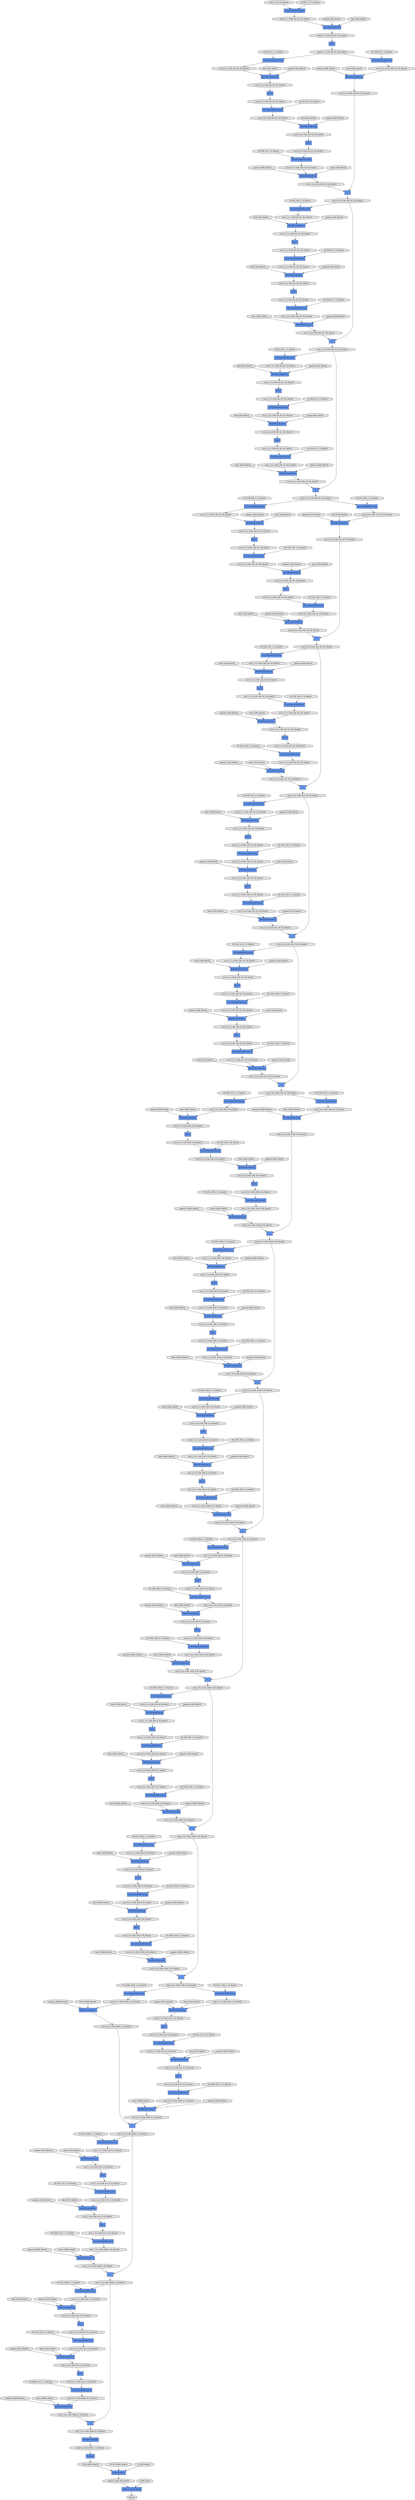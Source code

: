 digraph graphname{rankdir=TB;140520264925296 [label="gamma: (512), float32",shape="octagon",fillcolor="#E0E0E0",style="filled"];140520264794368 [label="beta: (128), float32",shape="octagon",fillcolor="#E0E0E0",style="filled"];140520264925728 [label="beta: (512), float32",shape="octagon",fillcolor="#E0E0E0",style="filled"];140520264794752 [label="W: (512, 128, 1, 1), float32",shape="octagon",fillcolor="#E0E0E0",style="filled"];140520264926112 [label="W: (2048, 512, 1, 1), float32",shape="octagon",fillcolor="#E0E0E0",style="filled"];140520264795184 [label="gamma: (512), float32",shape="octagon",fillcolor="#E0E0E0",style="filled"];140520264926544 [label="gamma: (2048), float32",shape="octagon",fillcolor="#E0E0E0",style="filled"];140520264795616 [label="beta: (512), float32",shape="octagon",fillcolor="#E0E0E0",style="filled"];140520264926976 [label="beta: (2048), float32",shape="octagon",fillcolor="#E0E0E0",style="filled"];140520264796144 [label="W: (256, 512, 1, 1), float32",shape="octagon",fillcolor="#E0E0E0",style="filled"];140520264927360 [label="W: (2048, 1024, 1, 1), float32",shape="octagon",fillcolor="#E0E0E0",style="filled"];140520264796576 [label="gamma: (256), float32",shape="octagon",fillcolor="#E0E0E0",style="filled"];140520264927792 [label="gamma: (2048), float32",shape="octagon",fillcolor="#E0E0E0",style="filled"];140520264797008 [label="beta: (256), float32",shape="octagon",fillcolor="#E0E0E0",style="filled"];140520264928224 [label="beta: (2048), float32",shape="octagon",fillcolor="#E0E0E0",style="filled"];140520264797392 [label="W: (256, 256, 3, 3), float32",shape="octagon",fillcolor="#E0E0E0",style="filled"];140520256736656 [label="ReLU",shape="record",fillcolor="#6495ED",style="filled"];140520256736704 [label="Convolution2DFunction",shape="record",fillcolor="#6495ED",style="filled"];140520264928800 [label="W: (512, 2048, 1, 1), float32",shape="octagon",fillcolor="#E0E0E0",style="filled"];140520256736800 [label="BatchNormalization",shape="record",fillcolor="#6495ED",style="filled"];140520256736848 [label="(128, 3, 32, 32), float32",shape="octagon",fillcolor="#E0E0E0",style="filled"];140520264797824 [label="gamma: (256), float32",shape="octagon",fillcolor="#E0E0E0",style="filled"];140520256737040 [label="ReLU",shape="record",fillcolor="#6495ED",style="filled"];140520256737088 [label="AveragePooling2D",shape="record",fillcolor="#6495ED",style="filled"];140520256737184 [label="Convolution2DFunction",shape="record",fillcolor="#6495ED",style="filled"];140520264929232 [label="gamma: (512), float32",shape="octagon",fillcolor="#E0E0E0",style="filled"];140520256901184 [label="Convolution2DFunction",shape="record",fillcolor="#6495ED",style="filled"];140520256868416 [label="res4_0_2-r: (128, 256, 8, 8), float32",shape="octagon",fillcolor="#E0E0E0",style="filled"];140520256868464 [label="Convolution2DFunction",shape="record",fillcolor="#6495ED",style="filled"];140520256901280 [label="res4_3_2-c: (128, 256, 8, 8), float32",shape="octagon",fillcolor="#E0E0E0",style="filled"];140520256901328 [label="BatchNormalization",shape="record",fillcolor="#6495ED",style="filled"];140520256868560 [label="res4_0_3-c: (128, 1024, 8, 8), float32",shape="octagon",fillcolor="#E0E0E0",style="filled"];140520256901376 [label="Convolution2DFunction",shape="record",fillcolor="#6495ED",style="filled"];140520256868608 [label="BatchNormalization",shape="record",fillcolor="#6495ED",style="filled"];140520264962352 [label="beta: (512), float32",shape="octagon",fillcolor="#E0E0E0",style="filled"];140520256868656 [label="Convolution2DFunction",shape="record",fillcolor="#6495ED",style="filled"];140520256901472 [label="res4_3_2-n: (128, 256, 8, 8), float32",shape="octagon",fillcolor="#E0E0E0",style="filled"];140520256868704 [label="BatchNormalization",shape="record",fillcolor="#6495ED",style="filled"];140520264831376 [label="W: (256, 256, 3, 3), float32",shape="octagon",fillcolor="#E0E0E0",style="filled"];140520256868752 [label="res4_0_3-n: (128, 1024, 8, 8), float32",shape="octagon",fillcolor="#E0E0E0",style="filled"];140520256901568 [label="res4_3_2-r: (128, 256, 8, 8), float32",shape="octagon",fillcolor="#E0E0E0",style="filled"];140520256901664 [label="Convolution2DFunction",shape="record",fillcolor="#6495ED",style="filled"];140520256868896 [label="res4_0_4-c: (128, 1024, 8, 8), float32",shape="octagon",fillcolor="#E0E0E0",style="filled"];140520256901760 [label="res4_3_3-c: (128, 1024, 8, 8), float32",shape="octagon",fillcolor="#E0E0E0",style="filled"];140520264962736 [label="W: (512, 512, 3, 3), float32",shape="octagon",fillcolor="#E0E0E0",style="filled"];140520256869040 [label="Convolution2DFunction",shape="record",fillcolor="#6495ED",style="filled"];140520256869088 [label="ReLU",shape="record",fillcolor="#6495ED",style="filled"];140520256901904 [label="BatchNormalization",shape="record",fillcolor="#6495ED",style="filled"];140520256901952 [label="ReLU",shape="record",fillcolor="#6495ED",style="filled"];140520264831808 [label="gamma: (256), float32",shape="octagon",fillcolor="#E0E0E0",style="filled"];140520256869184 [label="res4_0_4-n: (128, 1024, 8, 8), float32",shape="octagon",fillcolor="#E0E0E0",style="filled"];140520256902048 [label="res4_3_3-n: (128, 1024, 8, 8), float32",shape="octagon",fillcolor="#E0E0E0",style="filled"];140520256869280 [label="res4_0_4-s: (128, 1024, 8, 8), float32",shape="octagon",fillcolor="#E0E0E0",style="filled"];140520256902144 [label="res4_3_4-s: (128, 1024, 8, 8), float32",shape="octagon",fillcolor="#E0E0E0",style="filled"];140520256869376 [label="res4_1_1-c: (128, 256, 8, 8), float32",shape="octagon",fillcolor="#E0E0E0",style="filled"];140520256902192 [label="Convolution2DFunction",shape="record",fillcolor="#6495ED",style="filled"];140520256869424 [label="BatchNormalization",shape="record",fillcolor="#6495ED",style="filled"];140520264963168 [label="gamma: (512), float32",shape="octagon",fillcolor="#E0E0E0",style="filled"];140520256869472 [label="ReLU",shape="record",fillcolor="#6495ED",style="filled"];140520256902288 [label="res4_4_1-c: (128, 256, 8, 8), float32",shape="octagon",fillcolor="#E0E0E0",style="filled"];140520256902336 [label="BatchNormalization",shape="record",fillcolor="#6495ED",style="filled"];140520256869568 [label="res4_1_1-n: (128, 256, 8, 8), float32",shape="octagon",fillcolor="#E0E0E0",style="filled"];140520256902384 [label="ReLU",shape="record",fillcolor="#6495ED",style="filled"];140520264832240 [label="beta: (256), float32",shape="octagon",fillcolor="#E0E0E0",style="filled"];140520256869664 [label="res4_1_1-r: (128, 256, 8, 8), float32",shape="octagon",fillcolor="#E0E0E0",style="filled"];140520256902480 [label="res4_4_1-n: (128, 256, 8, 8), float32",shape="octagon",fillcolor="#E0E0E0",style="filled"];140520256869712 [label="Convolution2DFunction",shape="record",fillcolor="#6495ED",style="filled"];140520256902576 [label="res4_4_1-r: (128, 256, 8, 8), float32",shape="octagon",fillcolor="#E0E0E0",style="filled"];140520256869808 [label="res4_1_2-c: (128, 256, 8, 8), float32",shape="octagon",fillcolor="#E0E0E0",style="filled"];140520256902624 [label="Convolution2DFunction",shape="record",fillcolor="#6495ED",style="filled"];140520256869856 [label="BatchNormalization",shape="record",fillcolor="#6495ED",style="filled"];140520264963600 [label="beta: (512), float32",shape="octagon",fillcolor="#E0E0E0",style="filled"];140520256869904 [label="_ + _",shape="record",fillcolor="#6495ED",style="filled"];140520256902720 [label="res4_4_2-c: (128, 256, 8, 8), float32",shape="octagon",fillcolor="#E0E0E0",style="filled"];140520256902768 [label="BatchNormalization",shape="record",fillcolor="#6495ED",style="filled"];140520264832624 [label="W: (1024, 256, 1, 1), float32",shape="octagon",fillcolor="#E0E0E0",style="filled"];140520256870000 [label="res4_1_2-n: (128, 256, 8, 8), float32",shape="octagon",fillcolor="#E0E0E0",style="filled"];140520256902816 [label="_ + _",shape="record",fillcolor="#6495ED",style="filled"];140520256870096 [label="res4_1_2-r: (128, 256, 8, 8), float32",shape="octagon",fillcolor="#E0E0E0",style="filled"];140520256902912 [label="res4_4_2-n: (128, 256, 8, 8), float32",shape="octagon",fillcolor="#E0E0E0",style="filled"];140520256870144 [label="Convolution2DFunction",shape="record",fillcolor="#6495ED",style="filled"];140520256903008 [label="res4_4_2-r: (128, 256, 8, 8), float32",shape="octagon",fillcolor="#E0E0E0",style="filled"];140520256870240 [label="res4_1_3-c: (128, 1024, 8, 8), float32",shape="octagon",fillcolor="#E0E0E0",style="filled"];140520264963984 [label="W: (2048, 512, 1, 1), float32",shape="octagon",fillcolor="#E0E0E0",style="filled"];140520256903104 [label="Convolution2DFunction",shape="record",fillcolor="#6495ED",style="filled"];140520256870336 [label="ReLU",shape="record",fillcolor="#6495ED",style="filled"];140520256870384 [label="BatchNormalization",shape="record",fillcolor="#6495ED",style="filled"];140520256903200 [label="res4_4_3-c: (128, 1024, 8, 8), float32",shape="octagon",fillcolor="#E0E0E0",style="filled"];140520256870432 [label="res4_1_3-n: (128, 1024, 8, 8), float32",shape="octagon",fillcolor="#E0E0E0",style="filled"];140520264833056 [label="gamma: (1024), float32",shape="octagon",fillcolor="#E0E0E0",style="filled"];140520256903344 [label="BatchNormalization",shape="record",fillcolor="#6495ED",style="filled"];140520256870576 [label="res4_1_4-s: (128, 1024, 8, 8), float32",shape="octagon",fillcolor="#E0E0E0",style="filled"];140520256903392 [label="ReLU",shape="record",fillcolor="#6495ED",style="filled"];140520256870624 [label="Convolution2DFunction",shape="record",fillcolor="#6495ED",style="filled"];140520264964416 [label="gamma: (2048), float32",shape="octagon",fillcolor="#E0E0E0",style="filled"];140520256903488 [label="res4_4_3-n: (128, 1024, 8, 8), float32",shape="octagon",fillcolor="#E0E0E0",style="filled"];140520256870720 [label="res4_2_1-c: (128, 256, 8, 8), float32",shape="octagon",fillcolor="#E0E0E0",style="filled"];140520256870768 [label="BatchNormalization",shape="record",fillcolor="#6495ED",style="filled"];140520256903584 [label="res4_4_4-s: (128, 1024, 8, 8), float32",shape="octagon",fillcolor="#E0E0E0",style="filled"];140520256870816 [label="ReLU",shape="record",fillcolor="#6495ED",style="filled"];140520256903632 [label="Convolution2DFunction",shape="record",fillcolor="#6495ED",style="filled"];140520264833488 [label="beta: (1024), float32",shape="octagon",fillcolor="#E0E0E0",style="filled"];140520256870912 [label="res4_2_1-n: (128, 256, 8, 8), float32",shape="octagon",fillcolor="#E0E0E0",style="filled"];140520256903728 [label="res4_5_1-c: (128, 256, 8, 8), float32",shape="octagon",fillcolor="#E0E0E0",style="filled"];140520256903776 [label="BatchNormalization",shape="record",fillcolor="#6495ED",style="filled"];140520256871008 [label="res4_2_1-r: (128, 256, 8, 8), float32",shape="octagon",fillcolor="#E0E0E0",style="filled"];140520256903824 [label="ReLU",shape="record",fillcolor="#6495ED",style="filled"];140520256871056 [label="Convolution2DFunction",shape="record",fillcolor="#6495ED",style="filled"];140520264964848 [label="beta: (2048), float32",shape="octagon",fillcolor="#E0E0E0",style="filled"];140520256903920 [label="res4_5_1-n: (128, 256, 8, 8), float32",shape="octagon",fillcolor="#E0E0E0",style="filled"];140520256871152 [label="res4_2_2-c: (128, 256, 8, 8), float32",shape="octagon",fillcolor="#E0E0E0",style="filled"];140520256871200 [label="BatchNormalization",shape="record",fillcolor="#6495ED",style="filled"];140520256904016 [label="res4_5_1-r: (128, 256, 8, 8), float32",shape="octagon",fillcolor="#E0E0E0",style="filled"];140520256871248 [label="_ + _",shape="record",fillcolor="#6495ED",style="filled"];140520256904064 [label="Convolution2DFunction",shape="record",fillcolor="#6495ED",style="filled"];140520256871344 [label="res4_2_2-n: (128, 256, 8, 8), float32",shape="octagon",fillcolor="#E0E0E0",style="filled"];140520264834016 [label="W: (256, 1024, 1, 1), float32",shape="octagon",fillcolor="#E0E0E0",style="filled"];140520256904160 [label="res4_5_2-c: (128, 256, 8, 8), float32",shape="octagon",fillcolor="#E0E0E0",style="filled"];140520256904208 [label="BatchNormalization",shape="record",fillcolor="#6495ED",style="filled"];140520256871440 [label="res4_2_2-r: (128, 256, 8, 8), float32",shape="octagon",fillcolor="#E0E0E0",style="filled"];140520264965184 [label="W: (10, 2048), float32",shape="octagon",fillcolor="#E0E0E0",style="filled"];140520256904256 [label="_ + _",shape="record",fillcolor="#6495ED",style="filled"];140520256871488 [label="Convolution2DFunction",shape="record",fillcolor="#6495ED",style="filled"];140520256904352 [label="res4_5_2-n: (128, 256, 8, 8), float32",shape="octagon",fillcolor="#E0E0E0",style="filled"];140520256871584 [label="res4_2_3-c: (128, 1024, 8, 8), float32",shape="octagon",fillcolor="#E0E0E0",style="filled"];140520256904448 [label="res4_5_2-r: (128, 256, 8, 8), float32",shape="octagon",fillcolor="#E0E0E0",style="filled"];140520256871728 [label="BatchNormalization",shape="record",fillcolor="#6495ED",style="filled"];140520256904544 [label="ReLU",shape="record",fillcolor="#6495ED",style="filled"];140520256871776 [label="ReLU",shape="record",fillcolor="#6495ED",style="filled"];140520264834448 [label="gamma: (256), float32",shape="octagon",fillcolor="#E0E0E0",style="filled"];140520264965568 [label="b: (10), float32",shape="octagon",fillcolor="#E0E0E0",style="filled"];140520256904640 [label="res4_5_3-c: (128, 1024, 8, 8), float32",shape="octagon",fillcolor="#E0E0E0",style="filled"];140520256871872 [label="res4_2_3-n: (128, 1024, 8, 8), float32",shape="octagon",fillcolor="#E0E0E0",style="filled"];140520256871968 [label="res4_2_4-s: (128, 1024, 8, 8), float32",shape="octagon",fillcolor="#E0E0E0",style="filled"];140520256904784 [label="BatchNormalization",shape="record",fillcolor="#6495ED",style="filled"];140520256872016 [label="_ + _",shape="record",fillcolor="#6495ED",style="filled"];140520256904832 [label="ReLU",shape="record",fillcolor="#6495ED",style="filled"];140520256872112 [label="res4_3_1-c: (128, 256, 8, 8), float32",shape="octagon",fillcolor="#E0E0E0",style="filled"];140520256904928 [label="res4_5_3-n: (128, 1024, 8, 8), float32",shape="octagon",fillcolor="#E0E0E0",style="filled"];140520256872160 [label="BatchNormalization",shape="record",fillcolor="#6495ED",style="filled"];140520256872208 [label="ReLU",shape="record",fillcolor="#6495ED",style="filled"];140520256905024 [label="res4_5_4-s: (128, 1024, 8, 8), float32",shape="octagon",fillcolor="#E0E0E0",style="filled"];140520264834880 [label="beta: (256), float32",shape="octagon",fillcolor="#E0E0E0",style="filled"];140520256872304 [label="res4_3_1-n: (128, 256, 8, 8), float32",shape="octagon",fillcolor="#E0E0E0",style="filled"];140520256905072 [label="Convolution2DFunction",shape="record",fillcolor="#6495ED",style="filled"];140520256872400 [label="res4_3_1-r: (128, 256, 8, 8), float32",shape="octagon",fillcolor="#E0E0E0",style="filled"];140520256905168 [label="res5_0_1-c: (128, 512, 4, 4), float32",shape="octagon",fillcolor="#E0E0E0",style="filled"];140520256839792 [label="Convolution2DFunction",shape="record",fillcolor="#6495ED",style="filled"];140520256807024 [label="block1_1-c: (128, 64, 32, 32), float32",shape="octagon",fillcolor="#E0E0E0",style="filled"];140520256839840 [label="BatchNormalization",shape="record",fillcolor="#6495ED",style="filled"];140520264736928 [label="gamma: (512), float32",shape="octagon",fillcolor="#E0E0E0",style="filled"];140520256839888 [label="res3_1_3-n: (128, 512, 16, 16), float32",shape="octagon",fillcolor="#E0E0E0",style="filled"];140520265294032 [label="beta: (256), float32",shape="octagon",fillcolor="#E0E0E0",style="filled"];140520256807168 [label="Convolution2DFunction",shape="record",fillcolor="#6495ED",style="filled"];140520256840032 [label="res3_1_4-s: (128, 512, 16, 16), float32",shape="octagon",fillcolor="#E0E0E0",style="filled"];140520256807264 [label="block1_1-n: (128, 64, 32, 32), float32",shape="octagon",fillcolor="#E0E0E0",style="filled"];140520256840080 [label="Convolution2DFunction",shape="record",fillcolor="#6495ED",style="filled"];140520256807360 [label="block1_1-r: (128, 64, 32, 32), float32",shape="octagon",fillcolor="#E0E0E0",style="filled"];140520256840176 [label="res3_2_1-c: (128, 128, 16, 16), float32",shape="octagon",fillcolor="#E0E0E0",style="filled"];140520256807408 [label="BatchNormalization",shape="record",fillcolor="#6495ED",style="filled"];140520256840224 [label="BatchNormalization",shape="record",fillcolor="#6495ED",style="filled"];140520256807456 [label="Convolution2DFunction",shape="record",fillcolor="#6495ED",style="filled"];140520265294368 [label="W: (256, 64, 1, 1), float32",shape="octagon",fillcolor="#E0E0E0",style="filled"];140520256840272 [label="ReLU",shape="record",fillcolor="#6495ED",style="filled"];140520264737360 [label="beta: (512), float32",shape="octagon",fillcolor="#E0E0E0",style="filled"];140520256807552 [label="res2_0_1-c: (128, 64, 32, 32), float32",shape="octagon",fillcolor="#E0E0E0",style="filled"];140520256840368 [label="res3_2_1-n: (128, 128, 16, 16), float32",shape="octagon",fillcolor="#E0E0E0",style="filled"];140520256840464 [label="res3_2_1-r: (128, 128, 16, 16), float32",shape="octagon",fillcolor="#E0E0E0",style="filled"];140520256840512 [label="Convolution2DFunction",shape="record",fillcolor="#6495ED",style="filled"];140520256807744 [label="ReLU",shape="record",fillcolor="#6495ED",style="filled"];140520256840608 [label="res3_2_2-c: (128, 128, 16, 16), float32",shape="octagon",fillcolor="#E0E0E0",style="filled"];140520265294752 [label="gamma: (256), float32",shape="octagon",fillcolor="#E0E0E0",style="filled"];140520256807840 [label="res2_0_1-n: (128, 64, 32, 32), float32",shape="octagon",fillcolor="#E0E0E0",style="filled"];140520256840656 [label="BatchNormalization",shape="record",fillcolor="#6495ED",style="filled"];140520264737744 [label="W: (512, 256, 1, 1), float32",shape="octagon",fillcolor="#E0E0E0",style="filled"];140520256807888 [label="BatchNormalization",shape="record",fillcolor="#6495ED",style="filled"];140520256840704 [label="_ + _",shape="record",fillcolor="#6495ED",style="filled"];140520256807936 [label="res2_0_1-r: (128, 64, 32, 32), float32",shape="octagon",fillcolor="#E0E0E0",style="filled"];140520256807984 [label="Convolution2DFunction",shape="record",fillcolor="#6495ED",style="filled"];140520256840800 [label="res3_2_2-n: (128, 128, 16, 16), float32",shape="octagon",fillcolor="#E0E0E0",style="filled"];140520256808080 [label="res2_0_2-c: (128, 64, 32, 32), float32",shape="octagon",fillcolor="#E0E0E0",style="filled"];140520256840896 [label="res3_2_2-r: (128, 128, 16, 16), float32",shape="octagon",fillcolor="#E0E0E0",style="filled"];140520256840992 [label="Convolution2DFunction",shape="record",fillcolor="#6495ED",style="filled"];140520256808272 [label="_ + _",shape="record",fillcolor="#6495ED",style="filled"];140520256841088 [label="res3_2_3-c: (128, 512, 16, 16), float32",shape="octagon",fillcolor="#E0E0E0",style="filled"];140520264738176 [label="gamma: (512), float32",shape="octagon",fillcolor="#E0E0E0",style="filled"];140520256808368 [label="res2_0_2-n: (128, 64, 32, 32), float32",shape="octagon",fillcolor="#E0E0E0",style="filled"];140520256808416 [label="BatchNormalization",shape="record",fillcolor="#6495ED",style="filled"];140520256841232 [label="BatchNormalization",shape="record",fillcolor="#6495ED",style="filled"];140520256808464 [label="res2_0_2-r: (128, 64, 32, 32), float32",shape="octagon",fillcolor="#E0E0E0",style="filled"];140520256841280 [label="ReLU",shape="record",fillcolor="#6495ED",style="filled"];140520256808560 [label="Convolution2DFunction",shape="record",fillcolor="#6495ED",style="filled"];140520256841376 [label="res3_2_3-n: (128, 512, 16, 16), float32",shape="octagon",fillcolor="#E0E0E0",style="filled"];140520256808656 [label="res2_0_3-c: (128, 256, 32, 32), float32",shape="octagon",fillcolor="#E0E0E0",style="filled"];140520265295568 [label="W: (64, 3, 3, 3), float32",shape="octagon",fillcolor="#E0E0E0",style="filled"];140520256841472 [label="res3_2_4-s: (128, 512, 16, 16), float32",shape="octagon",fillcolor="#E0E0E0",style="filled"];140520256841520 [label="Convolution2DFunction",shape="record",fillcolor="#6495ED",style="filled"];140520264738608 [label="beta: (512), float32",shape="octagon",fillcolor="#E0E0E0",style="filled"];140520256808800 [label="BatchNormalization",shape="record",fillcolor="#6495ED",style="filled"];140520256841616 [label="res3_3_1-c: (128, 128, 16, 16), float32",shape="octagon",fillcolor="#E0E0E0",style="filled"];140520256808848 [label="Convolution2DFunction",shape="record",fillcolor="#6495ED",style="filled"];140520256841664 [label="BatchNormalization",shape="record",fillcolor="#6495ED",style="filled"];140520256841712 [label="ReLU",shape="record",fillcolor="#6495ED",style="filled"];140520256808944 [label="res2_0_3-n: (128, 256, 32, 32), float32",shape="octagon",fillcolor="#E0E0E0",style="filled"];140520256808992 [label="BatchNormalization",shape="record",fillcolor="#6495ED",style="filled"];140520256841808 [label="res3_3_1-n: (128, 128, 16, 16), float32",shape="octagon",fillcolor="#E0E0E0",style="filled"];140520256809088 [label="res2_0_4-c: (128, 256, 32, 32), float32",shape="octagon",fillcolor="#E0E0E0",style="filled"];140520256841904 [label="res3_3_1-r: (128, 128, 16, 16), float32",shape="octagon",fillcolor="#E0E0E0",style="filled"];140520256841952 [label="Convolution2DFunction",shape="record",fillcolor="#6495ED",style="filled"];140520256809232 [label="Convolution2DFunction",shape="record",fillcolor="#6495ED",style="filled"];140520256842048 [label="res3_3_2-c: (128, 128, 16, 16), float32",shape="octagon",fillcolor="#E0E0E0",style="filled"];140520256809280 [label="ReLU",shape="record",fillcolor="#6495ED",style="filled"];140520256842096 [label="BatchNormalization",shape="record",fillcolor="#6495ED",style="filled"];140520264739184 [label="W: (128, 512, 1, 1), float32",shape="octagon",fillcolor="#E0E0E0",style="filled"];140520256842144 [label="_ + _",shape="record",fillcolor="#6495ED",style="filled"];140520256809376 [label="res2_0_4-n: (128, 256, 32, 32), float32",shape="octagon",fillcolor="#E0E0E0",style="filled"];140520256842240 [label="res3_3_2-n: (128, 128, 16, 16), float32",shape="octagon",fillcolor="#E0E0E0",style="filled"];140520256809472 [label="res2_0_4-s: (128, 256, 32, 32), float32",shape="octagon",fillcolor="#E0E0E0",style="filled"];140520256842336 [label="res3_3_2-r: (128, 128, 16, 16), float32",shape="octagon",fillcolor="#E0E0E0",style="filled"];140520256809568 [label="res2_1_1-c: (128, 64, 32, 32), float32",shape="octagon",fillcolor="#E0E0E0",style="filled"];140520256809616 [label="BatchNormalization",shape="record",fillcolor="#6495ED",style="filled"];140520256842432 [label="Convolution2DFunction",shape="record",fillcolor="#6495ED",style="filled"];140520256809664 [label="ReLU",shape="record",fillcolor="#6495ED",style="filled"];140520256842528 [label="res3_3_3-c: (128, 512, 16, 16), float32",shape="octagon",fillcolor="#E0E0E0",style="filled"];140520264739616 [label="gamma: (128), float32",shape="octagon",fillcolor="#E0E0E0",style="filled"];140520256809760 [label="res2_1_1-n: (128, 64, 32, 32), float32",shape="octagon",fillcolor="#E0E0E0",style="filled"];140520265296672 [label="gamma: (64), float32",shape="octagon",fillcolor="#E0E0E0",style="filled"];140520256809856 [label="res2_1_1-r: (128, 64, 32, 32), float32",shape="octagon",fillcolor="#E0E0E0",style="filled"];140520256842672 [label="BatchNormalization",shape="record",fillcolor="#6495ED",style="filled"];140520256809904 [label="Convolution2DFunction",shape="record",fillcolor="#6495ED",style="filled"];140520256842720 [label="ReLU",shape="record",fillcolor="#6495ED",style="filled"];140520265296864 [label="beta: (64), float32",shape="octagon",fillcolor="#E0E0E0",style="filled"];140520256810000 [label="res2_1_2-c: (128, 64, 32, 32), float32",shape="octagon",fillcolor="#E0E0E0",style="filled"];140520256842816 [label="res3_3_3-n: (128, 512, 16, 16), float32",shape="octagon",fillcolor="#E0E0E0",style="filled"];140520256810048 [label="BatchNormalization",shape="record",fillcolor="#6495ED",style="filled"];140520256810096 [label="_ + _",shape="record",fillcolor="#6495ED",style="filled"];140520256842912 [label="res3_3_4-s: (128, 512, 16, 16), float32",shape="octagon",fillcolor="#E0E0E0",style="filled"];140520256842960 [label="Convolution2DFunction",shape="record",fillcolor="#6495ED",style="filled"];140520264740048 [label="beta: (128), float32",shape="octagon",fillcolor="#E0E0E0",style="filled"];140520256810192 [label="res2_1_2-n: (128, 64, 32, 32), float32",shape="octagon",fillcolor="#E0E0E0",style="filled"];140520256843056 [label="res4_0_1-c: (128, 256, 8, 8), float32",shape="octagon",fillcolor="#E0E0E0",style="filled"];140520256810288 [label="res2_1_2-r: (128, 64, 32, 32), float32",shape="octagon",fillcolor="#E0E0E0",style="filled"];140520256843104 [label="BatchNormalization",shape="record",fillcolor="#6495ED",style="filled"];140520256810336 [label="ReLU",shape="record",fillcolor="#6495ED",style="filled"];140520256843152 [label="ReLU",shape="record",fillcolor="#6495ED",style="filled"];140520256810432 [label="res2_1_3-c: (128, 256, 32, 32), float32",shape="octagon",fillcolor="#E0E0E0",style="filled"];140520256843248 [label="res4_0_1-n: (128, 256, 8, 8), float32",shape="octagon",fillcolor="#E0E0E0",style="filled"];140520256843344 [label="res4_0_1-r: (128, 256, 8, 8), float32",shape="octagon",fillcolor="#E0E0E0",style="filled"];140520264740432 [label="W: (128, 128, 3, 3), float32",shape="octagon",fillcolor="#E0E0E0",style="filled"];140520256810576 [label="BatchNormalization",shape="record",fillcolor="#6495ED",style="filled"];140520256843392 [label="Convolution2DFunction",shape="record",fillcolor="#6495ED",style="filled"];140520256810624 [label="ReLU",shape="record",fillcolor="#6495ED",style="filled"];140520265297488 [label="W: (64, 64, 1, 1), float32",shape="octagon",fillcolor="#E0E0E0",style="filled"];140520256843488 [label="res4_0_2-c: (128, 256, 8, 8), float32",shape="octagon",fillcolor="#E0E0E0",style="filled"];140520256810720 [label="res2_1_3-n: (128, 256, 32, 32), float32",shape="octagon",fillcolor="#E0E0E0",style="filled"];140520256843536 [label="BatchNormalization",shape="record",fillcolor="#6495ED",style="filled"];140520256843584 [label="_ + _",shape="record",fillcolor="#6495ED",style="filled"];140520256810816 [label="res2_1_4-s: (128, 256, 32, 32), float32",shape="octagon",fillcolor="#E0E0E0",style="filled"];140520256810864 [label="Convolution2DFunction",shape="record",fillcolor="#6495ED",style="filled"];140520256843680 [label="res4_0_2-n: (128, 256, 8, 8), float32",shape="octagon",fillcolor="#E0E0E0",style="filled"];140520256810960 [label="res2_2_1-c: (128, 64, 32, 32), float32",shape="octagon",fillcolor="#E0E0E0",style="filled"];140520256942144 [label="BatchNormalization",shape="record",fillcolor="#6495ED",style="filled"];140520256942192 [label="Convolution2DFunction",shape="record",fillcolor="#6495ED",style="filled"];140520264872048 [label="W: (256, 256, 3, 3), float32",shape="octagon",fillcolor="#E0E0E0",style="filled"];140520264806512 [label="beta: (256), float32",shape="octagon",fillcolor="#E0E0E0",style="filled"];140520256942288 [label="res5_0_1-n: (128, 512, 4, 4), float32",shape="octagon",fillcolor="#E0E0E0",style="filled"];140520264904960 [label="gamma: (256), float32",shape="octagon",fillcolor="#E0E0E0",style="filled"];140520256942384 [label="res5_0_1-r: (128, 512, 4, 4), float32",shape="octagon",fillcolor="#E0E0E0",style="filled"];140520256942432 [label="Convolution2DFunction",shape="record",fillcolor="#6495ED",style="filled"];140520264773984 [label="beta: (128), float32",shape="octagon",fillcolor="#E0E0E0",style="filled"];140520256942528 [label="res5_0_2-c: (128, 512, 4, 4), float32",shape="octagon",fillcolor="#E0E0E0",style="filled"];140520256942576 [label="BatchNormalization",shape="record",fillcolor="#6495ED",style="filled"];140520264806896 [label="W: (1024, 256, 1, 1), float32",shape="octagon",fillcolor="#E0E0E0",style="filled"];140520256942624 [label="_ + _",shape="record",fillcolor="#6495ED",style="filled"];140520264872480 [label="gamma: (256), float32",shape="octagon",fillcolor="#E0E0E0",style="filled"];140520256942720 [label="res5_0_2-n: (128, 512, 4, 4), float32",shape="octagon",fillcolor="#E0E0E0",style="filled"];140520264905392 [label="beta: (256), float32",shape="octagon",fillcolor="#E0E0E0",style="filled"];140520256942816 [label="res5_0_2-r: (128, 512, 4, 4), float32",shape="octagon",fillcolor="#E0E0E0",style="filled"];140520264774368 [label="W: (512, 128, 1, 1), float32",shape="octagon",fillcolor="#E0E0E0",style="filled"];140520256942864 [label="Convolution2DFunction",shape="record",fillcolor="#6495ED",style="filled"];140520256942960 [label="res5_0_3-c: (128, 2048, 4, 4), float32",shape="octagon",fillcolor="#E0E0E0",style="filled"];140520256943008 [label="BatchNormalization",shape="record",fillcolor="#6495ED",style="filled"];140520264807328 [label="gamma: (1024), float32",shape="octagon",fillcolor="#E0E0E0",style="filled"];140520256943056 [label="Convolution2DFunction",shape="record",fillcolor="#6495ED",style="filled"];140520264872912 [label="beta: (256), float32",shape="octagon",fillcolor="#E0E0E0",style="filled"];140520256943104 [label="BatchNormalization",shape="record",fillcolor="#6495ED",style="filled"];140520256943152 [label="res5_0_3-n: (128, 2048, 4, 4), float32",shape="octagon",fillcolor="#E0E0E0",style="filled"];140520264905776 [label="W: (1024, 256, 1, 1), float32",shape="octagon",fillcolor="#E0E0E0",style="filled"];140520264774800 [label="gamma: (512), float32",shape="octagon",fillcolor="#E0E0E0",style="filled"];140520256943296 [label="res5_0_4-c: (128, 2048, 4, 4), float32",shape="octagon",fillcolor="#E0E0E0",style="filled"];140520256943440 [label="Convolution2DFunction",shape="record",fillcolor="#6495ED",style="filled"];140520264873296 [label="W: (1024, 256, 1, 1), float32",shape="octagon",fillcolor="#E0E0E0",style="filled"];140520264807760 [label="beta: (1024), float32",shape="octagon",fillcolor="#E0E0E0",style="filled"];140520256943488 [label="ReLU",shape="record",fillcolor="#6495ED",style="filled"];140520256943584 [label="res5_0_4-n: (128, 2048, 4, 4), float32",shape="octagon",fillcolor="#E0E0E0",style="filled"];140520264906208 [label="gamma: (1024), float32",shape="octagon",fillcolor="#E0E0E0",style="filled"];140520256943680 [label="res5_0_4-s: (128, 2048, 4, 4), float32",shape="octagon",fillcolor="#E0E0E0",style="filled"];140520264775232 [label="beta: (512), float32",shape="octagon",fillcolor="#E0E0E0",style="filled"];140520256943776 [label="res5_1_1-c: (128, 512, 4, 4), float32",shape="octagon",fillcolor="#E0E0E0",style="filled"];140520256943824 [label="BatchNormalization",shape="record",fillcolor="#6495ED",style="filled"];140520264808144 [label="W: (1024, 512, 1, 1), float32",shape="octagon",fillcolor="#E0E0E0",style="filled"];140520256943872 [label="ReLU",shape="record",fillcolor="#6495ED",style="filled"];140520264873728 [label="gamma: (1024), float32",shape="octagon",fillcolor="#E0E0E0",style="filled"];140520256943968 [label="res5_1_1-n: (128, 512, 4, 4), float32",shape="octagon",fillcolor="#E0E0E0",style="filled"];140520264906640 [label="beta: (1024), float32",shape="octagon",fillcolor="#E0E0E0",style="filled"];140520256944064 [label="res5_1_1-r: (128, 512, 4, 4), float32",shape="octagon",fillcolor="#E0E0E0",style="filled"];140520256944112 [label="Convolution2DFunction",shape="record",fillcolor="#6495ED",style="filled"];140520256944208 [label="res5_1_2-c: (128, 512, 4, 4), float32",shape="octagon",fillcolor="#E0E0E0",style="filled"];140520256944256 [label="BatchNormalization",shape="record",fillcolor="#6495ED",style="filled"];140520264808576 [label="gamma: (1024), float32",shape="octagon",fillcolor="#E0E0E0",style="filled"];140520264775808 [label="W: (128, 512, 1, 1), float32",shape="octagon",fillcolor="#E0E0E0",style="filled"];140520256944304 [label="_ + _",shape="record",fillcolor="#6495ED",style="filled"];140520264874160 [label="beta: (1024), float32",shape="octagon",fillcolor="#E0E0E0",style="filled"];140520256944400 [label="res5_1_2-n: (128, 512, 4, 4), float32",shape="octagon",fillcolor="#E0E0E0",style="filled"];140520256944496 [label="res5_1_2-r: (128, 512, 4, 4), float32",shape="octagon",fillcolor="#E0E0E0",style="filled"];140520256944544 [label="Convolution2DFunction",shape="record",fillcolor="#6495ED",style="filled"];140520264907168 [label="W: (512, 1024, 1, 1), float32",shape="octagon",fillcolor="#E0E0E0",style="filled"];140520256944640 [label="res5_1_3-c: (128, 2048, 4, 4), float32",shape="octagon",fillcolor="#E0E0E0",style="filled"];140520264809008 [label="beta: (1024), float32",shape="octagon",fillcolor="#E0E0E0",style="filled"];140520264776240 [label="gamma: (128), float32",shape="octagon",fillcolor="#E0E0E0",style="filled"];140520256944736 [label="ReLU",shape="record",fillcolor="#6495ED",style="filled"];140520256944784 [label="BatchNormalization",shape="record",fillcolor="#6495ED",style="filled"];140520256944832 [label="res5_1_3-n: (128, 2048, 4, 4), float32",shape="octagon",fillcolor="#E0E0E0",style="filled"];140520264874688 [label="W: (256, 1024, 1, 1), float32",shape="octagon",fillcolor="#E0E0E0",style="filled"];140520256944976 [label="res5_1_4-s: (128, 2048, 4, 4), float32",shape="octagon",fillcolor="#E0E0E0",style="filled"];140520264907600 [label="gamma: (512), float32",shape="octagon",fillcolor="#E0E0E0",style="filled"];140520256945024 [label="Convolution2DFunction",shape="record",fillcolor="#6495ED",style="filled"];140520264776672 [label="beta: (128), float32",shape="octagon",fillcolor="#E0E0E0",style="filled"];140520256945120 [label="res5_2_1-c: (128, 512, 4, 4), float32",shape="octagon",fillcolor="#E0E0E0",style="filled"];140520256945168 [label="BatchNormalization",shape="record",fillcolor="#6495ED",style="filled"];140520256945216 [label="ReLU",shape="record",fillcolor="#6495ED",style="filled"];140520264875120 [label="gamma: (256), float32",shape="octagon",fillcolor="#E0E0E0",style="filled"];140520264809584 [label="W: (256, 1024, 1, 1), float32",shape="octagon",fillcolor="#E0E0E0",style="filled"];140520256945312 [label="res5_2_1-n: (128, 512, 4, 4), float32",shape="octagon",fillcolor="#E0E0E0",style="filled"];140520256945408 [label="res5_2_1-r: (128, 512, 4, 4), float32",shape="octagon",fillcolor="#E0E0E0",style="filled"];140520264908032 [label="beta: (512), float32",shape="octagon",fillcolor="#E0E0E0",style="filled"];140520256945456 [label="SoftmaxCrossEntropy",shape="record",fillcolor="#6495ED",style="filled"];140520264777056 [label="W: (128, 128, 3, 3), float32",shape="octagon",fillcolor="#E0E0E0",style="filled"];140520256945552 [label="res5_2_2-c: (128, 512, 4, 4), float32",shape="octagon",fillcolor="#E0E0E0",style="filled"];140520256945600 [label="BatchNormalization",shape="record",fillcolor="#6495ED",style="filled"];140520256945648 [label="_ + _",shape="record",fillcolor="#6495ED",style="filled"];140520264875552 [label="beta: (256), float32",shape="octagon",fillcolor="#E0E0E0",style="filled"];140520264810016 [label="gamma: (256), float32",shape="octagon",fillcolor="#E0E0E0",style="filled"];140520256945744 [label="res5_2_2-n: (128, 512, 4, 4), float32",shape="octagon",fillcolor="#E0E0E0",style="filled"];140520264908416 [label="W: (512, 512, 3, 3), float32",shape="octagon",fillcolor="#E0E0E0",style="filled"];140520256945840 [label="res5_2_2-r: (128, 512, 4, 4), float32",shape="octagon",fillcolor="#E0E0E0",style="filled"];140520256945888 [label="Reshape",shape="record",fillcolor="#6495ED",style="filled"];140520264777488 [label="gamma: (128), float32",shape="octagon",fillcolor="#E0E0E0",style="filled"];140520256945984 [label="res5_2_3-c: (128, 2048, 4, 4), float32",shape="octagon",fillcolor="#E0E0E0",style="filled"];140520264875936 [label="W: (256, 256, 3, 3), float32",shape="octagon",fillcolor="#E0E0E0",style="filled"];140520264810448 [label="beta: (256), float32",shape="octagon",fillcolor="#E0E0E0",style="filled"];140520256946128 [label="LinearFunction",shape="record",fillcolor="#6495ED",style="filled"];140520256815168 [label="BatchNormalization",shape="record",fillcolor="#6495ED",style="filled"];140520256815216 [label="Convolution2DFunction",shape="record",fillcolor="#6495ED",style="filled"];140520256979104 [label="res5_2_3-n: (128, 2048, 4, 4), float32",shape="octagon",fillcolor="#E0E0E0",style="filled"];140520256815312 [label="res2_2_1-n: (128, 64, 32, 32), float32",shape="octagon",fillcolor="#E0E0E0",style="filled"];140520256979200 [label="res5_2_4-s: (128, 2048, 4, 4), float32",shape="octagon",fillcolor="#E0E0E0",style="filled"];140520256979248 [label="final1-p: (128, 2048, 1, 1), float32",shape="octagon",fillcolor="#E0E0E0",style="filled"];140520256815408 [label="res2_2_1-r: (128, 64, 32, 32), float32",shape="octagon",fillcolor="#E0E0E0",style="filled"];140520256815456 [label="Convolution2DFunction",shape="record",fillcolor="#6495ED",style="filled"];140520256815552 [label="res2_2_2-c: (128, 64, 32, 32), float32",shape="octagon",fillcolor="#E0E0E0",style="filled"];140520256815600 [label="BatchNormalization",shape="record",fillcolor="#6495ED",style="filled"];140520256815648 [label="_ + _",shape="record",fillcolor="#6495ED",style="filled"];140520256979584 [label="(128, 2048), float32",shape="octagon",fillcolor="#E0E0E0",style="filled"];140520256815744 [label="res2_2_2-n: (128, 64, 32, 32), float32",shape="octagon",fillcolor="#E0E0E0",style="filled"];140520256815840 [label="res2_2_2-r: (128, 64, 32, 32), float32",shape="octagon",fillcolor="#E0E0E0",style="filled"];140520256979776 [label="final1-c: (128, 10), float32",shape="octagon",fillcolor="#E0E0E0",style="filled"];140520256815936 [label="Convolution2DFunction",shape="record",fillcolor="#6495ED",style="filled"];140520256816032 [label="res2_2_3-c: (128, 256, 32, 32), float32",shape="octagon",fillcolor="#E0E0E0",style="filled"];140520256816176 [label="BatchNormalization",shape="record",fillcolor="#6495ED",style="filled"];140520256816224 [label="ReLU",shape="record",fillcolor="#6495ED",style="filled"];140520256980112 [label="(128), int32",shape="octagon",fillcolor="#E0E0E0",style="filled"];140520256980160 [label="float32",shape="octagon",fillcolor="#E0E0E0",style="filled"];140520256816320 [label="res2_2_3-n: (128, 256, 32, 32), float32",shape="octagon",fillcolor="#E0E0E0",style="filled"];140520256816416 [label="res2_2_4-s: (128, 256, 32, 32), float32",shape="octagon",fillcolor="#E0E0E0",style="filled"];140520256816464 [label="Convolution2DFunction",shape="record",fillcolor="#6495ED",style="filled"];140520256816560 [label="res3_0_1-c: (128, 128, 16, 16), float32",shape="octagon",fillcolor="#E0E0E0",style="filled"];140520256816608 [label="BatchNormalization",shape="record",fillcolor="#6495ED",style="filled"];140520256816656 [label="ReLU",shape="record",fillcolor="#6495ED",style="filled"];140520256816752 [label="res3_0_1-n: (128, 128, 16, 16), float32",shape="octagon",fillcolor="#E0E0E0",style="filled"];140520256816848 [label="res3_0_1-r: (128, 128, 16, 16), float32",shape="octagon",fillcolor="#E0E0E0",style="filled"];140520256816896 [label="Convolution2DFunction",shape="record",fillcolor="#6495ED",style="filled"];140520256816992 [label="res3_0_2-c: (128, 128, 16, 16), float32",shape="octagon",fillcolor="#E0E0E0",style="filled"];140520256817040 [label="BatchNormalization",shape="record",fillcolor="#6495ED",style="filled"];140520256817088 [label="_ + _",shape="record",fillcolor="#6495ED",style="filled"];140520256817184 [label="res3_0_2-n: (128, 128, 16, 16), float32",shape="octagon",fillcolor="#E0E0E0",style="filled"];140520265271376 [label="beta: (64), float32",shape="octagon",fillcolor="#E0E0E0",style="filled"];140520256817280 [label="res3_0_2-r: (128, 128, 16, 16), float32",shape="octagon",fillcolor="#E0E0E0",style="filled"];140520256817328 [label="Convolution2DFunction",shape="record",fillcolor="#6495ED",style="filled"];140520265271520 [label="gamma: (64), float32",shape="octagon",fillcolor="#E0E0E0",style="filled"];140520256817424 [label="res3_0_3-c: (128, 512, 16, 16), float32",shape="octagon",fillcolor="#E0E0E0",style="filled"];140520256817520 [label="Convolution2DFunction",shape="record",fillcolor="#6495ED",style="filled"];140520256817568 [label="BatchNormalization",shape="record",fillcolor="#6495ED",style="filled"];140520256817616 [label="res3_0_3-n: (128, 512, 16, 16), float32",shape="octagon",fillcolor="#E0E0E0",style="filled"];140520256817712 [label="BatchNormalization",shape="record",fillcolor="#6495ED",style="filled"];140520256817808 [label="res3_0_4-c: (128, 512, 16, 16), float32",shape="octagon",fillcolor="#E0E0E0",style="filled"];140520265272048 [label="W: (64, 64, 3, 3), float32",shape="octagon",fillcolor="#E0E0E0",style="filled"];140520256817952 [label="Convolution2DFunction",shape="record",fillcolor="#6495ED",style="filled"];140520256818000 [label="ReLU",shape="record",fillcolor="#6495ED",style="filled"];140520256818096 [label="res3_0_4-n: (128, 512, 16, 16), float32",shape="octagon",fillcolor="#E0E0E0",style="filled"];140520256818192 [label="res3_0_4-s: (128, 512, 16, 16), float32",shape="octagon",fillcolor="#E0E0E0",style="filled"];140520256818288 [label="res3_1_1-c: (128, 128, 16, 16), float32",shape="octagon",fillcolor="#E0E0E0",style="filled"];140520256818336 [label="BatchNormalization",shape="record",fillcolor="#6495ED",style="filled"];140520256818384 [label="ReLU",shape="record",fillcolor="#6495ED",style="filled"];140520256818480 [label="res3_1_1-n: (128, 128, 16, 16), float32",shape="octagon",fillcolor="#E0E0E0",style="filled"];140520256818576 [label="res3_1_1-r: (128, 128, 16, 16), float32",shape="octagon",fillcolor="#E0E0E0",style="filled"];140520265272720 [label="beta: (64), float32",shape="octagon",fillcolor="#E0E0E0",style="filled"];140520256818624 [label="ReLU",shape="record",fillcolor="#6495ED",style="filled"];140520256818720 [label="res3_1_2-c: (128, 128, 16, 16), float32",shape="octagon",fillcolor="#E0E0E0",style="filled"];140520256818768 [label="BatchNormalization",shape="record",fillcolor="#6495ED",style="filled"];140520256818816 [label="_ + _",shape="record",fillcolor="#6495ED",style="filled"];140520256818912 [label="res3_1_2-n: (128, 128, 16, 16), float32",shape="octagon",fillcolor="#E0E0E0",style="filled"];140520256819008 [label="res3_1_2-r: (128, 128, 16, 16), float32",shape="octagon",fillcolor="#E0E0E0",style="filled"];140520256819056 [label="Convolution2DFunction",shape="record",fillcolor="#6495ED",style="filled"];140520256819152 [label="res3_1_3-c: (128, 512, 16, 16), float32",shape="octagon",fillcolor="#E0E0E0",style="filled"];140520265273296 [label="gamma: (64), float32",shape="octagon",fillcolor="#E0E0E0",style="filled"];140520264716592 [label="gamma: (256), float32",shape="octagon",fillcolor="#E0E0E0",style="filled"];140520264717024 [label="beta: (256), float32",shape="octagon",fillcolor="#E0E0E0",style="filled"];140520264717552 [label="W: (128, 256, 1, 1), float32",shape="octagon",fillcolor="#E0E0E0",style="filled"];140520264718032 [label="gamma: (128), float32",shape="octagon",fillcolor="#E0E0E0",style="filled"];140520264718464 [label="beta: (128), float32",shape="octagon",fillcolor="#E0E0E0",style="filled"];140520264718848 [label="W: (128, 128, 3, 3), float32",shape="octagon",fillcolor="#E0E0E0",style="filled"];140520264719328 [label="gamma: (128), float32",shape="octagon",fillcolor="#E0E0E0",style="filled"];140520264719712 [label="beta: (128), float32",shape="octagon",fillcolor="#E0E0E0",style="filled"];140520264720096 [label="W: (512, 128, 1, 1), float32",shape="octagon",fillcolor="#E0E0E0",style="filled"];140520265375856 [label="W: (256, 64, 1, 1), float32",shape="octagon",fillcolor="#E0E0E0",style="filled"];140520264851712 [label="W: (256, 256, 3, 3), float32",shape="octagon",fillcolor="#E0E0E0",style="filled"];140520264950208 [label="beta: (512), float32",shape="octagon",fillcolor="#E0E0E0",style="filled"];140520265376288 [label="gamma: (256), float32",shape="octagon",fillcolor="#E0E0E0",style="filled"];140520264852144 [label="gamma: (256), float32",shape="octagon",fillcolor="#E0E0E0",style="filled"];140520264950592 [label="W: (512, 512, 3, 3), float32",shape="octagon",fillcolor="#E0E0E0",style="filled"];140520265376720 [label="beta: (256), float32",shape="octagon",fillcolor="#E0E0E0",style="filled"];140520264852576 [label="beta: (256), float32",shape="octagon",fillcolor="#E0E0E0",style="filled"];140520264951024 [label="gamma: (512), float32",shape="octagon",fillcolor="#E0E0E0",style="filled"];140520264852960 [label="W: (1024, 256, 1, 1), float32",shape="octagon",fillcolor="#E0E0E0",style="filled"];140520265377344 [label="W: (64, 256, 1, 1), float32",shape="octagon",fillcolor="#E0E0E0",style="filled"];140520264951456 [label="beta: (512), float32",shape="octagon",fillcolor="#E0E0E0",style="filled"];140520264853392 [label="gamma: (1024), float32",shape="octagon",fillcolor="#E0E0E0",style="filled"];140520265377680 [label="gamma: (64), float32",shape="octagon",fillcolor="#E0E0E0",style="filled"];140520264951840 [label="W: (2048, 512, 1, 1), float32",shape="octagon",fillcolor="#E0E0E0",style="filled"];140520264853824 [label="beta: (1024), float32",shape="octagon",fillcolor="#E0E0E0",style="filled"];140520265378160 [label="beta: (64), float32",shape="octagon",fillcolor="#E0E0E0",style="filled"];140520264952272 [label="gamma: (2048), float32",shape="octagon",fillcolor="#E0E0E0",style="filled"];140520265378256 [label="W: (256, 64, 1, 1), float32",shape="octagon",fillcolor="#E0E0E0",style="filled"];140520264854352 [label="W: (256, 1024, 1, 1), float32",shape="octagon",fillcolor="#E0E0E0",style="filled"];140520265378640 [label="W: (64, 64, 3, 3), float32",shape="octagon",fillcolor="#E0E0E0",style="filled"];140520264952704 [label="beta: (2048), float32",shape="octagon",fillcolor="#E0E0E0",style="filled"];140520264854784 [label="gamma: (256), float32",shape="octagon",fillcolor="#E0E0E0",style="filled"];140520265379072 [label="gamma: (64), float32",shape="octagon",fillcolor="#E0E0E0",style="filled"];140520264953232 [label="W: (512, 2048, 1, 1), float32",shape="octagon",fillcolor="#E0E0E0",style="filled"];140520265379456 [label="beta: (64), float32",shape="octagon",fillcolor="#E0E0E0",style="filled"];140520264855216 [label="beta: (256), float32",shape="octagon",fillcolor="#E0E0E0",style="filled"];140520264953664 [label="gamma: (512), float32",shape="octagon",fillcolor="#E0E0E0",style="filled"];140520264757312 [label="gamma: (128), float32",shape="octagon",fillcolor="#E0E0E0",style="filled"];140520264888720 [label="gamma: (256), float32",shape="octagon",fillcolor="#E0E0E0",style="filled"];140520264692160 [label="gamma: (256), float32",shape="octagon",fillcolor="#E0E0E0",style="filled"];140520264757744 [label="beta: (128), float32",shape="octagon",fillcolor="#E0E0E0",style="filled"];140520264889152 [label="beta: (256), float32",shape="octagon",fillcolor="#E0E0E0",style="filled"];140520264758128 [label="W: (512, 128, 1, 1), float32",shape="octagon",fillcolor="#E0E0E0",style="filled"];140520264692592 [label="beta: (256), float32",shape="octagon",fillcolor="#E0E0E0",style="filled"];140520264889536 [label="W: (1024, 256, 1, 1), float32",shape="octagon",fillcolor="#E0E0E0",style="filled"];140520264758560 [label="gamma: (512), float32",shape="octagon",fillcolor="#E0E0E0",style="filled"];140520264693120 [label="W: (64, 256, 1, 1), float32",shape="octagon",fillcolor="#E0E0E0",style="filled"];140520264889968 [label="gamma: (1024), float32",shape="octagon",fillcolor="#E0E0E0",style="filled"];140520264758992 [label="beta: (512), float32",shape="octagon",fillcolor="#E0E0E0",style="filled"];140520264693552 [label="gamma: (64), float32",shape="octagon",fillcolor="#E0E0E0",style="filled"];140520264890400 [label="beta: (1024), float32",shape="octagon",fillcolor="#E0E0E0",style="filled"];140520264759520 [label="W: (128, 512, 1, 1), float32",shape="octagon",fillcolor="#E0E0E0",style="filled"];140520264693984 [label="beta: (64), float32",shape="octagon",fillcolor="#E0E0E0",style="filled"];140520264890928 [label="W: (256, 1024, 1, 1), float32",shape="octagon",fillcolor="#E0E0E0",style="filled"];140520264694368 [label="W: (64, 64, 3, 3), float32",shape="octagon",fillcolor="#E0E0E0",style="filled"];140520264759952 [label="gamma: (128), float32",shape="octagon",fillcolor="#E0E0E0",style="filled"];140520264891360 [label="gamma: (256), float32",shape="octagon",fillcolor="#E0E0E0",style="filled"];140520264694800 [label="gamma: (64), float32",shape="octagon",fillcolor="#E0E0E0",style="filled"];140520264760384 [label="beta: (128), float32",shape="octagon",fillcolor="#E0E0E0",style="filled"];140520264891792 [label="beta: (256), float32",shape="octagon",fillcolor="#E0E0E0",style="filled"];140520264760768 [label="W: (128, 128, 3, 3), float32",shape="octagon",fillcolor="#E0E0E0",style="filled"];140520264695232 [label="beta: (64), float32",shape="octagon",fillcolor="#E0E0E0",style="filled"];140520264892176 [label="W: (256, 256, 3, 3), float32",shape="octagon",fillcolor="#E0E0E0",style="filled"];140520264695616 [label="W: (256, 64, 1, 1), float32",shape="octagon",fillcolor="#E0E0E0",style="filled"];140520264761200 [label="gamma: (128), float32",shape="octagon",fillcolor="#E0E0E0",style="filled"];140520264775232 -> 140520256840656;140520264890928 -> 140520256902624;140520256945888 -> 140520256979584;140520256841280 -> 140520256841904;140520265271520 -> 140520256807888;140520256943872 -> 140520256944496;140520256843392 -> 140520256868896;140520256815312 -> 140520256810624;140520264965184 -> 140520256946128;140520256842048 -> 140520256841664;140520264774800 -> 140520256840656;140520256904784 -> 140520256942288;140520256942960 -> 140520256942576;140520264737744 -> 140520256816896;140520256904928 -> 140520256904256;140520256809088 -> 140520256808800;140520265273296 -> 140520256807408;140520256868752 -> 140520256843584;140520256944112 -> 140520256945120;140520256736800 -> 140520256807264;140520256819056 -> 140520256840176;140520256870720 -> 140520256870384;140520256817184 -> 140520256816656;140520256840656 -> 140520256841376;140520264852576 -> 140520256870768;140520256945168 -> 140520256945744;140520256870000 -> 140520256869472;140520264832240 -> 140520256869424;140520256903584 -> 140520256902624;140520264757744 -> 140520256818336;140520264832624 -> 140520256869040;140520264953664 -> 140520256944784;140520264758128 -> 140520256817952;140520264695232 -> 140520256815168;140520256842432 -> 140520256843488;140520256843152 -> 140520256868416;140520264852144 -> 140520256870768;140520256842672 -> 140520256843248;140520256945744 -> 140520256945216;140520264694800 -> 140520256815168;140520265378160 -> 140520256808992;140520256903632 -> 140520256904640;140520264738176 -> 140520256817568;140520256945456 -> 140520256980160;140520256943824 -> 140520256944400;140520256871584 -> 140520256871200;140520256843248 -> 140520256842720;140520264875936 -> 140520256901664;140520256871008 -> 140520256870144;140520256841952 -> 140520256843056;140520264760768 -> 140520256839792;140520264774368 -> 140520256840080;140520256808992 -> 140520256809760;140520256872112 -> 140520256871728;140520256808080 -> 140520256807888;140520256818336 -> 140520256818912;140520256842528 -> 140520256842096;140520264694368 -> 140520256810864;140520256815408 -> 140520256810864;140520264892176 -> 140520256903104;140520264952704 -> 140520256944256;140520256903824 -> 140520256904448;140520256810336 -> 140520256815840;140520264809584 -> 140520256868656;140520264962352 -> 140520256944784;140520256942720 -> 140520256904544;140520256807984 -> 140520256809088;140520264757312 -> 140520256818336;140520256840800 -> 140520256840272;140520256816896 -> 140520256817808;140520264777488 -> 140520256841664;140520256871872 -> 140520256871248;140520256902720 -> 140520256902336;140520256903584 -> 140520256904256;140520256943440 -> 140520256944640;140520264875552 -> 140520256901904;140520256810096 -> 140520256810816;140520256871200 -> 140520256871872;140520256868464 -> 140520256869808;140520256810432 -> 140520256810048;140520256842816 -> 140520256842144;140520256942432 -> 140520256943296;140520264775808 -> 140520256840512;140520256817952 -> 140520256819152;140520256901328 -> 140520256902048;140520256810960 -> 140520256810576;140520256903392 -> 140520256904016;140520264874160 -> 140520256901328;140520264718032 -> 140520256816176;140520256868560 -> 140520256843536;140520256869568 -> 140520256869088;140520256841712 -> 140520256842336;140520256737184 -> 140520256807552;140520264831808 -> 140520256869424;140520256815648 -> 140520256816416;140520256841472 -> 140520256840512;140520256942192 -> 140520256942960;140520256903344 -> 140520256903920;140520256817808 -> 140520256817568;140520256869808 -> 140520256869424;140520256905072 -> 140520256942528;140520256870384 -> 140520256870912;140520256943680 -> 140520256944304;140520264889152 -> 140520256902336;140520256868704 -> 140520256869184;140520256840032 -> 140520256819056;140520256815600 -> 140520256816320;140520265295568 -> 140520256736704;140520256942144 -> 140520256942720;140520256841520 -> 140520256842528;140520264739616 -> 140520256817712;140520256808656 -> 140520256808416;140520264888720 -> 140520256902336;140520256818192 -> 140520256818816;140520256818288 -> 140520256817712;140520256810864 -> 140520256815552;140520264759520 -> 140520256819056;140520256810048 -> 140520256810720;140520256808272 -> 140520256809472;140520256816992 -> 140520256816608;140520265294368 -> 140520256807456;140520264891360 -> 140520256903344;140520256872016 -> 140520256902144;140520264773984 -> 140520256840224;140520256944256 -> 140520256944832;140520256901376 -> 140520256901760;140520256944544 -> 140520256945552;140520256871776 -> 140520256872400;140520264777056 -> 140520256840992;140520256841232 -> 140520256841808;140520256816464 -> 140520256817424;140520265377344 -> 140520256808848;140520256736704 -> 140520256807024;140520256809280 -> 140520256809856;140520256943008 -> 140520256943968;140520265294752 -> 140520256808416;140520256902288 -> 140520256901904;140520256808848 -> 140520256809568;140520256839888 -> 140520256818816;140520256902048 -> 140520256872016;140520256870768 -> 140520256871344;140520256872208 -> 140520256901568;140520256840608 -> 140520256840224;140520256841472 -> 140520256842144;140520256843344 -> 140520256842432;140520264875120 -> 140520256901904;140520256840512 -> 140520256841616;140520256942384 -> 140520256905072;140520256945024 -> 140520256945984;140520264953232 -> 140520256944112;140520256869280 -> 140520256868656;140520264695616 -> 140520256815216;140520256841088 -> 140520256840656;140520256944064 -> 140520256942864;140520256843536 -> 140520256868752;140520264929232 -> 140520256943008;140520256870912 -> 140520256870336;140520264951840 -> 140520256943440;140520256816560 -> 140520256816176;140520256869376 -> 140520256868608;140520256807264 -> 140520256736656;140520256819008 -> 140520256817952;140520264809008 -> 140520256868704;140520256870816 -> 140520256871440;140520264693984 -> 140520256810576;140520256843680 -> 140520256843152;140520256816416 -> 140520256816896;140520256817616 -> 140520256817088;140520256809472 -> 140520256808848;140520256904256 -> 140520256905024;140520265379456 -> 140520256809616;140520264693552 -> 140520256810576;140520256944736 -> 140520256945408;140520264692592 -> 140520256810048;140520256809616 -> 140520256810192;140520256841376 -> 140520256840704;140520256842336 -> 140520256841520;140520256870576 -> 140520256871248;140520256869472 -> 140520256870096;140520256818096 -> 140520256817088;140520264872048 -> 140520256871488;140520264962736 -> 140520256944544;140520256903776 -> 140520256904352;140520264851712 -> 140520256870144;140520256870240 -> 140520256869856;140520264951456 -> 140520256943824;140520264925728 -> 140520256942144;140520264776672 -> 140520256841232;140520256810624 -> 140520256815408;140520256815216 -> 140520256816032;140520256904544 -> 140520256942816;140520264761200 -> 140520256840224;140520256943584 -> 140520256942624;140520264776240 -> 140520256841232;140520256807360 -> 140520256737184;140520264964848 -> 140520256945600;140520256905168 -> 140520256904784;140520256809664 -> 140520256810288;140520256944400 -> 140520256943872;140520264872912 -> 140520256872160;140520256839792 -> 140520256840608;140520256809232 -> 140520256810432;140520256817088 -> 140520256818192;140520256807840 -> 140520256737040;140520256944304 -> 140520256944976;140520256818912 -> 140520256818384;140520256817712 -> 140520256818480;140520256818624 -> 140520256840464;140520264872480 -> 140520256872160;140520264926976 -> 140520256942576;140520256807360 -> 140520256807984;140520265375856 -> 140520256807984;140520256842096 -> 140520256842816;140520256871440 -> 140520256870624;140520264737360 -> 140520256817040;140520256901952 -> 140520256902576;140520256807888 -> 140520256808368;140520256942624 -> 140520256943680;140520264928800 -> 140520256943056;140520264873296 -> 140520256901376;140520256945408 -> 140520256944544;140520256840272 -> 140520256840896;140520265379072 -> 140520256809616;140520256979584 -> 140520256946128;140520264808576 -> 140520256868704;140520256869088 -> 140520256869664;140520256840176 -> 140520256839840;140520256818768 -> 140520256839888;140520264693120 -> 140520256809904;140520256809568 -> 140520256808992;140520256843488 -> 140520256843104;140520256943152 -> 140520256942624;140520256816224 -> 140520256816848;140520256842144 -> 140520256842912;140520256840080 -> 140520256841088;140520256817424 -> 140520256817040;140520256840032 -> 140520256840704;140520256841904 -> 140520256840992;140520264692160 -> 140520256810048;140520256903104 -> 140520256904160;140520256901472 -> 140520256872208;140520256817328 -> 140520256818720;140520256817568 -> 140520256818096;140520256815840 -> 140520256815216;140520256737088 -> 140520256979248;140520264952272 -> 140520256944256;140520264926544 -> 140520256942576;140520265296672 -> 140520256736800;140520264854352 -> 140520256871056;140520256869280 -> 140520256869904;140520264808144 -> 140520256843392;140520256841664 -> 140520256842240;140520256942576 -> 140520256943152;140520256818816 -> 140520256840032;140520264906640 -> 140520256904208;140520256807552 -> 140520256807408;140520256945984 -> 140520256945600;140520264795616 -> 140520256842096;140520264951024 -> 140520256943824;140520264925296 -> 140520256942144;140520264739184 -> 140520256817520;140520256903920 -> 140520256903392;140520264736928 -> 140520256817040;140520256945552 -> 140520256945168;140520256902624 -> 140520256903728;140520256942288 -> 140520256904832;140520256944976 -> 140520256944112;140520256904448 -> 140520256903632;140520264906208 -> 140520256904208;140520264852960 -> 140520256870624;140520256868416 -> 140520256842960;140520256842240 -> 140520256841712;140520256807456 -> 140520256808656;140520256979200 -> 140520256737088;140520256736656 -> 140520256807360;140520256943680 -> 140520256943056;140520256903200 -> 140520256902768;140520256843056 -> 140520256842672;140520264963984 -> 140520256945024;140520256807408 -> 140520256807840;140520256868656 -> 140520256869376;140520256809472 -> 140520256810096;140520265376720 -> 140520256808800;140520256944208 -> 140520256943824;140520256842912 -> 140520256843392;140520256818192 -> 140520256817520;140520256840896 -> 140520256840080;140520256870144 -> 140520256871152;140520256842960 -> 140520256868560;140520265376288 -> 140520256808800;140520256871968 -> 140520256871056;140520256869712 -> 140520256870720;140520256808416 -> 140520256808944;140520264810448 -> 140520256868608;140520256810288 -> 140520256809232;140520256818720 -> 140520256818336;140520256905024 -> 140520256942432;140520256807168 -> 140520256808080;140520256871728 -> 140520256872304;140520265296864 -> 140520256736800;140520256872160 -> 140520256901472;140520256903488 -> 140520256902816;140520256945600 -> 140520256979104;140520256943296 -> 140520256943104;140520256943968 -> 140520256943488;140520256944496 -> 140520256943440;140520256902816 -> 140520256903584;140520256872304 -> 140520256871776;140520256869856 -> 140520256870432;140520256946128 -> 140520256979776;140520256902384 -> 140520256903008;140520264855216 -> 140520256871728;140520256869424 -> 140520256870000;140520264908416 -> 140520256905072;140520256818480 -> 140520256818000;140520256902144 -> 140520256901184;140520264720096 -> 140520256816464;140520264926112 -> 140520256942192;140520256839840 -> 140520256840368;140520256840992 -> 140520256842048;140520264907168 -> 140520256904064;140520264950592 -> 140520256942864;140520264854784 -> 140520256871728;140520264889536 -> 140520256902192;140520256902336 -> 140520256902912;140520256901280 -> 140520256872160;140520256840464 -> 140520256839792;140520256943104 -> 140520256943584;140520264810016 -> 140520256868608;140520256945648 -> 140520256979200;140520256902192 -> 140520256903200;140520256808560 -> 140520256810000;140520264963600 -> 140520256945168;140520256944832 -> 140520256944304;140520264905776 -> 140520256903632;140520256904832 -> 140520256942384;140520256816656 -> 140520256817280;140520264794752 -> 140520256841520;140520256841808 -> 140520256841280;140520256869664 -> 140520256868464;140520256816416 -> 140520256815456;140520256903728 -> 140520256903344;140520256904208 -> 140520256904928;140520265271376 -> 140520256807888;140520264834880 -> 140520256870384;140520256871344 -> 140520256870816;140520256810816 -> 140520256815648;140520264717024 -> 140520256815600;140520256840704 -> 140520256841472;140520256869040 -> 140520256870240;140520256945216 -> 140520256945840;140520256980112 -> 140520256945456;140520256945312 -> 140520256944736;140520256942528 -> 140520256942144;140520264807760 -> 140520256843536;140520264834448 -> 140520256870384;140520264853824 -> 140520256871200;140520264760384 -> 140520256839840;140520264716592 -> 140520256815600;140520256808368 -> 140520256807744;140520256901904 -> 140520256902480;140520264796144 -> 140520256841952;140520256842720 -> 140520256843344;140520264928224 -> 140520256943104;140520256871056 -> 140520256872112;140520256840224 -> 140520256840800;140520256810576 -> 140520256815312;140520256902144 -> 140520256902816;140520264964416 -> 140520256945600;140520264927792 -> 140520256943104;140520256904016 -> 140520256903104;140520256901184 -> 140520256902288;140520265294032 -> 140520256808416;140520264738608 -> 140520256817568;140520256871488 -> 140520256901280;140520264740432 -> 140520256817328;140520256816608 -> 140520256817184;140520256809376 -> 140520256808272;140520265297488 -> 140520256737184;140520256901760 -> 140520256901328;140520264963168 -> 140520256945168;140520256737040 -> 140520256807936;140520256944976 -> 140520256945648;140520256818384 -> 140520256819008;140520256816176 -> 140520256816752;140520256942816 -> 140520256942192;140520256943776 -> 140520256943008;140520256810192 -> 140520256809664;140520264718464 -> 140520256816176;140520256807744 -> 140520256808464;140520264807328 -> 140520256843536;140520265378640 -> 140520256808560;140520256901664 -> 140520256902720;140520264759952 -> 140520256839840;140520264833488 -> 140520256869856;140520264758992 -> 140520256818768;140520256815456 -> 140520256816560;140520256904352 -> 140520256903824;140520256901568 -> 140520256901376;140520256871968 -> 140520256872016;140520256807936 -> 140520256807168;140520256945120 -> 140520256944784;140520264853392 -> 140520256871200;140520256808800 -> 140520256809376;140520265272048 -> 140520256807168;140520256816032 -> 140520256815600;140520265272720 -> 140520256807408;140520256807024 -> 140520256736800;140520256809904 -> 140520256810960;140520256902480 -> 140520256901952;140520264740048 -> 140520256817712;140520256903008 -> 140520256902192;140520256871248 -> 140520256871968;140520264908032 -> 140520256904784;140520256815936 -> 140520256816992;140520264717552 -> 140520256815456;140520256944640 -> 140520256944256;140520264719712 -> 140520256816608;140520264965568 -> 140520256946128;140520264797392 -> 140520256842432;140520256841616 -> 140520256841232;140520256872400 -> 140520256871488;140520256870576 -> 140520256869712;140520256815552 -> 140520256815168;140520264950208 -> 140520256943008;140520256809856 -> 140520256808560;140520256905024 -> 140520256904064;140520256942864 -> 140520256944208;140520256871152 -> 140520256870768;140520265378256 -> 140520256809232;140520256816752 -> 140520256816224;140520264833056 -> 140520256869856;140520264806896 -> 140520256842960;140520264891792 -> 140520256903344;140520264758560 -> 140520256818768;140520256870624 -> 140520256871584;140520256868896 -> 140520256868704;140520256816320 -> 140520256815648;140520264905392 -> 140520256903776;140520256817280 -> 140520256816464;140520264794368 -> 140520256841664;140520256870096 -> 140520256869040;140520256979248 -> 140520256945888;140520264904960 -> 140520256903776;140520264890400 -> 140520256902768;140520256945840 -> 140520256945024;140520264797824 -> 140520256843104;140520264889968 -> 140520256902768;140520264797008 -> 140520256842672;140520256902768 -> 140520256903488;140520256808944 -> 140520256808272;140520256819152 -> 140520256818768;140520256868608 -> 140520256869568;140520256809760 -> 140520256809280;140520256810720 -> 140520256810096;140520256817520 -> 140520256818288;140520256944784 -> 140520256945312;140520264834016 -> 140520256869712;140520264796576 -> 140520256842672;140520256870432 -> 140520256869904;140520256842912 -> 140520256841952;140520256943488 -> 140520256944064;140520256840368 -> 140520256818624;140520256810000 -> 140520256809616;140520264873728 -> 140520256901328;140520256843104 -> 140520256843680;140520256943056 -> 140520256943776;140520264795184 -> 140520256842096;140520256817040 -> 140520256817616;140520256815744 -> 140520256810336;140520256818000 -> 140520256818576;140520264927360 -> 140520256942432;140520256904160 -> 140520256903776;140520264719328 -> 140520256816608;140520256904064 -> 140520256905168;140520256902576 -> 140520256901664;140520256818576 -> 140520256817328;140520256869184 -> 140520256843584;140520256904640 -> 140520256904208;140520256815168 -> 140520256815744;140520264907600 -> 140520256904784;140520264806512 -> 140520256843104;140520264718848 -> 140520256815936;140520256808464 -> 140520256807456;140520264874688 -> 140520256901184;140520256843584 -> 140520256869280;140520256870336 -> 140520256871008;140520256979776 -> 140520256945456;140520256816848 -> 140520256815936;140520256810816 -> 140520256809904;140520265377680 -> 140520256808992;140520256869904 -> 140520256870576;140520256736848 -> 140520256736704;140520256902912 -> 140520256902384;140520264831376 -> 140520256868464;140520256979104 -> 140520256945648;}